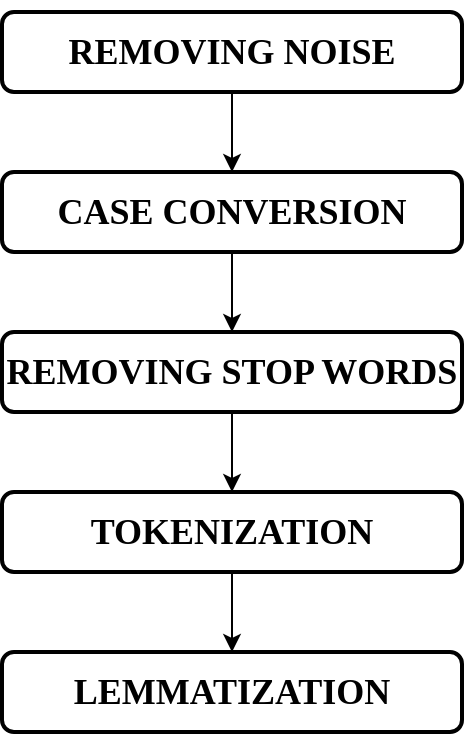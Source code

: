 <mxfile version="22.1.16" type="github">
  <diagram id="C5RBs43oDa-KdzZeNtuy" name="Page-1">
    <mxGraphModel dx="954" dy="647" grid="1" gridSize="10" guides="1" tooltips="1" connect="1" arrows="1" fold="1" page="1" pageScale="1" pageWidth="827" pageHeight="1169" background="#ffffff" math="0" shadow="0">
      <root>
        <mxCell id="WIyWlLk6GJQsqaUBKTNV-0" />
        <mxCell id="WIyWlLk6GJQsqaUBKTNV-1" parent="WIyWlLk6GJQsqaUBKTNV-0" />
        <mxCell id="WTrTT0g2M0UhCfe8OIOT-7" value="" style="edgeStyle=orthogonalEdgeStyle;rounded=1;orthogonalLoop=1;jettySize=auto;html=1;" parent="WIyWlLk6GJQsqaUBKTNV-1" source="WTrTT0g2M0UhCfe8OIOT-1" target="WTrTT0g2M0UhCfe8OIOT-6" edge="1">
          <mxGeometry relative="1" as="geometry" />
        </mxCell>
        <mxCell id="WTrTT0g2M0UhCfe8OIOT-1" value="&lt;h2&gt;&lt;font face=&quot;Times New Roman&quot;&gt;&lt;b&gt;REMOVING NOISE&lt;/b&gt;&lt;/font&gt;&lt;/h2&gt;" style="rounded=1;whiteSpace=wrap;html=1;gradientDirection=north;strokeWidth=2;shadow=0;glass=0;" parent="WIyWlLk6GJQsqaUBKTNV-1" vertex="1">
          <mxGeometry x="320" y="80" width="230" height="40" as="geometry" />
        </mxCell>
        <mxCell id="WTrTT0g2M0UhCfe8OIOT-9" value="" style="edgeStyle=orthogonalEdgeStyle;rounded=1;orthogonalLoop=1;jettySize=auto;html=1;" parent="WIyWlLk6GJQsqaUBKTNV-1" source="WTrTT0g2M0UhCfe8OIOT-6" target="WTrTT0g2M0UhCfe8OIOT-8" edge="1">
          <mxGeometry relative="1" as="geometry" />
        </mxCell>
        <mxCell id="WTrTT0g2M0UhCfe8OIOT-6" value="&lt;h2&gt;&lt;font face=&quot;Times New Roman&quot;&gt;CASE CONVERSION&lt;/font&gt;&lt;/h2&gt;" style="rounded=1;whiteSpace=wrap;html=1;strokeWidth=2;gradientDirection=north;" parent="WIyWlLk6GJQsqaUBKTNV-1" vertex="1">
          <mxGeometry x="320" y="160" width="230" height="40" as="geometry" />
        </mxCell>
        <mxCell id="WTrTT0g2M0UhCfe8OIOT-11" value="" style="edgeStyle=orthogonalEdgeStyle;rounded=1;orthogonalLoop=1;jettySize=auto;html=1;" parent="WIyWlLk6GJQsqaUBKTNV-1" source="WTrTT0g2M0UhCfe8OIOT-8" target="WTrTT0g2M0UhCfe8OIOT-10" edge="1">
          <mxGeometry relative="1" as="geometry" />
        </mxCell>
        <mxCell id="WTrTT0g2M0UhCfe8OIOT-8" value="&lt;h2&gt;&lt;font face=&quot;Times New Roman&quot;&gt;REMOVING STOP WORDS&lt;/font&gt;&lt;/h2&gt;" style="rounded=1;whiteSpace=wrap;html=1;strokeWidth=2;gradientDirection=north;" parent="WIyWlLk6GJQsqaUBKTNV-1" vertex="1">
          <mxGeometry x="320" y="240" width="230" height="40" as="geometry" />
        </mxCell>
        <mxCell id="WTrTT0g2M0UhCfe8OIOT-15" value="" style="edgeStyle=orthogonalEdgeStyle;rounded=1;orthogonalLoop=1;jettySize=auto;html=1;" parent="WIyWlLk6GJQsqaUBKTNV-1" source="WTrTT0g2M0UhCfe8OIOT-10" target="WTrTT0g2M0UhCfe8OIOT-14" edge="1">
          <mxGeometry relative="1" as="geometry" />
        </mxCell>
        <mxCell id="WTrTT0g2M0UhCfe8OIOT-10" value="&lt;h2&gt;&lt;font face=&quot;Times New Roman&quot;&gt;TOKENIZATION&lt;/font&gt;&lt;/h2&gt;" style="rounded=1;whiteSpace=wrap;html=1;strokeWidth=2;gradientDirection=north;" parent="WIyWlLk6GJQsqaUBKTNV-1" vertex="1">
          <mxGeometry x="320" y="320" width="230" height="40" as="geometry" />
        </mxCell>
        <mxCell id="WTrTT0g2M0UhCfe8OIOT-14" value="&lt;h2&gt;&lt;font face=&quot;Times New Roman&quot;&gt;LEMMATIZATION&lt;/font&gt;&lt;/h2&gt;" style="rounded=1;whiteSpace=wrap;html=1;strokeWidth=2;gradientDirection=north;" parent="WIyWlLk6GJQsqaUBKTNV-1" vertex="1">
          <mxGeometry x="320" y="400" width="230" height="40" as="geometry" />
        </mxCell>
      </root>
    </mxGraphModel>
  </diagram>
</mxfile>
